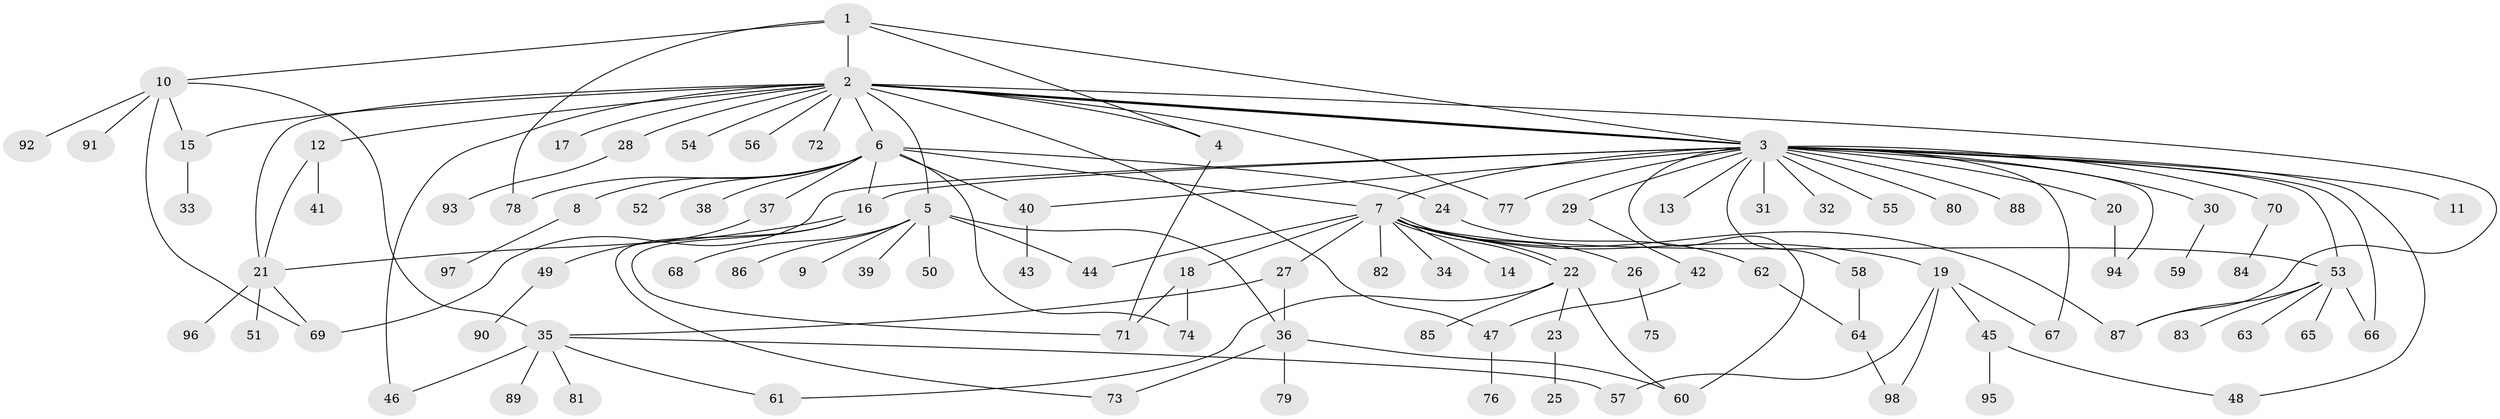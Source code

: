 // Generated by graph-tools (version 1.1) at 2025/49/03/09/25 03:49:53]
// undirected, 98 vertices, 134 edges
graph export_dot {
graph [start="1"]
  node [color=gray90,style=filled];
  1;
  2;
  3;
  4;
  5;
  6;
  7;
  8;
  9;
  10;
  11;
  12;
  13;
  14;
  15;
  16;
  17;
  18;
  19;
  20;
  21;
  22;
  23;
  24;
  25;
  26;
  27;
  28;
  29;
  30;
  31;
  32;
  33;
  34;
  35;
  36;
  37;
  38;
  39;
  40;
  41;
  42;
  43;
  44;
  45;
  46;
  47;
  48;
  49;
  50;
  51;
  52;
  53;
  54;
  55;
  56;
  57;
  58;
  59;
  60;
  61;
  62;
  63;
  64;
  65;
  66;
  67;
  68;
  69;
  70;
  71;
  72;
  73;
  74;
  75;
  76;
  77;
  78;
  79;
  80;
  81;
  82;
  83;
  84;
  85;
  86;
  87;
  88;
  89;
  90;
  91;
  92;
  93;
  94;
  95;
  96;
  97;
  98;
  1 -- 2;
  1 -- 3;
  1 -- 4;
  1 -- 10;
  1 -- 78;
  2 -- 3;
  2 -- 3;
  2 -- 3;
  2 -- 4;
  2 -- 5;
  2 -- 6;
  2 -- 12;
  2 -- 15;
  2 -- 17;
  2 -- 21;
  2 -- 28;
  2 -- 46;
  2 -- 47;
  2 -- 54;
  2 -- 56;
  2 -- 72;
  2 -- 77;
  2 -- 87;
  3 -- 7;
  3 -- 11;
  3 -- 13;
  3 -- 16;
  3 -- 20;
  3 -- 29;
  3 -- 30;
  3 -- 31;
  3 -- 32;
  3 -- 40;
  3 -- 48;
  3 -- 53;
  3 -- 55;
  3 -- 58;
  3 -- 60;
  3 -- 66;
  3 -- 67;
  3 -- 69;
  3 -- 70;
  3 -- 77;
  3 -- 80;
  3 -- 88;
  3 -- 94;
  4 -- 71;
  5 -- 9;
  5 -- 36;
  5 -- 39;
  5 -- 44;
  5 -- 50;
  5 -- 68;
  5 -- 86;
  6 -- 7;
  6 -- 8;
  6 -- 16;
  6 -- 24;
  6 -- 37;
  6 -- 38;
  6 -- 40;
  6 -- 52;
  6 -- 74;
  6 -- 78;
  7 -- 14;
  7 -- 18;
  7 -- 19;
  7 -- 22;
  7 -- 22;
  7 -- 26;
  7 -- 27;
  7 -- 34;
  7 -- 44;
  7 -- 53;
  7 -- 82;
  7 -- 87;
  8 -- 97;
  10 -- 15;
  10 -- 35;
  10 -- 69;
  10 -- 91;
  10 -- 92;
  12 -- 21;
  12 -- 41;
  15 -- 33;
  16 -- 21;
  16 -- 71;
  16 -- 73;
  18 -- 71;
  18 -- 74;
  19 -- 45;
  19 -- 57;
  19 -- 67;
  19 -- 98;
  20 -- 94;
  21 -- 51;
  21 -- 69;
  21 -- 96;
  22 -- 23;
  22 -- 60;
  22 -- 61;
  22 -- 85;
  23 -- 25;
  24 -- 62;
  26 -- 75;
  27 -- 35;
  27 -- 36;
  28 -- 93;
  29 -- 42;
  30 -- 59;
  35 -- 46;
  35 -- 57;
  35 -- 61;
  35 -- 81;
  35 -- 89;
  36 -- 60;
  36 -- 73;
  36 -- 79;
  37 -- 49;
  40 -- 43;
  42 -- 47;
  45 -- 48;
  45 -- 95;
  47 -- 76;
  49 -- 90;
  53 -- 63;
  53 -- 65;
  53 -- 66;
  53 -- 83;
  53 -- 87;
  58 -- 64;
  62 -- 64;
  64 -- 98;
  70 -- 84;
}
